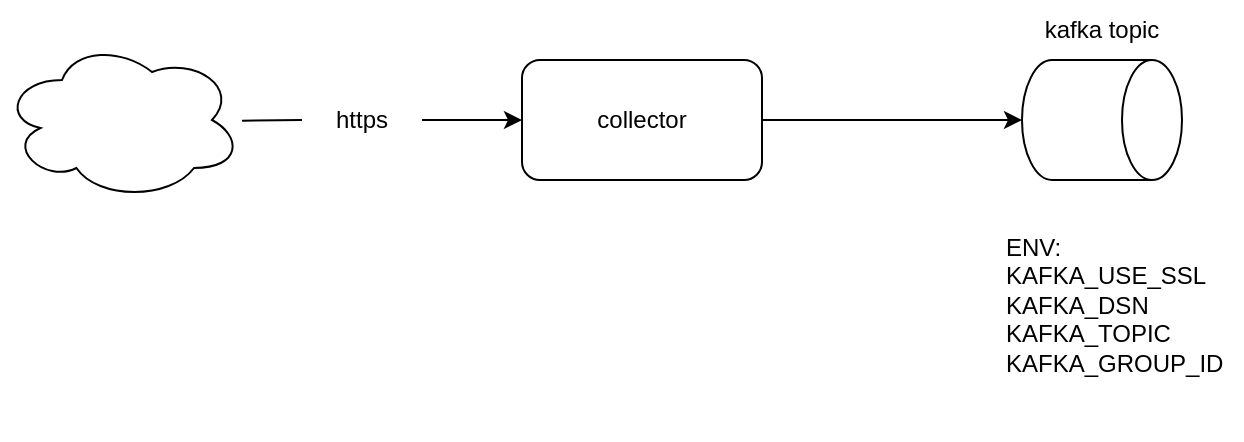 <mxfile>
    <diagram id="bB4rmRJFaX9rrxWqoIIk" name="Page-1">
        <mxGraphModel dx="1522" dy="804" grid="1" gridSize="10" guides="1" tooltips="1" connect="1" arrows="1" fold="1" page="1" pageScale="1" pageWidth="850" pageHeight="1100" math="0" shadow="0">
            <root>
                <mxCell id="0"/>
                <mxCell id="1" parent="0"/>
                <mxCell id="5" style="edgeStyle=none;html=1;startArrow=none;" edge="1" parent="1" source="6" target="3">
                    <mxGeometry relative="1" as="geometry"/>
                </mxCell>
                <mxCell id="2" value="" style="ellipse;shape=cloud;whiteSpace=wrap;html=1;" vertex="1" parent="1">
                    <mxGeometry x="80" y="150" width="120" height="80" as="geometry"/>
                </mxCell>
                <mxCell id="9" style="edgeStyle=none;html=1;" edge="1" parent="1" source="3" target="8">
                    <mxGeometry relative="1" as="geometry"/>
                </mxCell>
                <mxCell id="3" value="collector" style="rounded=1;whiteSpace=wrap;html=1;" vertex="1" parent="1">
                    <mxGeometry x="340" y="160" width="120" height="60" as="geometry"/>
                </mxCell>
                <mxCell id="6" value="https" style="text;html=1;strokeColor=none;fillColor=none;align=center;verticalAlign=middle;whiteSpace=wrap;rounded=0;" vertex="1" parent="1">
                    <mxGeometry x="230" y="175" width="60" height="30" as="geometry"/>
                </mxCell>
                <mxCell id="7" value="" style="edgeStyle=none;html=1;endArrow=none;" edge="1" parent="1" source="2" target="6">
                    <mxGeometry relative="1" as="geometry">
                        <mxPoint x="200" y="190" as="sourcePoint"/>
                        <mxPoint x="340" y="190" as="targetPoint"/>
                    </mxGeometry>
                </mxCell>
                <mxCell id="8" value="" style="shape=cylinder3;whiteSpace=wrap;html=1;boundedLbl=1;backgroundOutline=1;size=15;rotation=90;" vertex="1" parent="1">
                    <mxGeometry x="600" y="150" width="60" height="80" as="geometry"/>
                </mxCell>
                <mxCell id="10" value="kafka topic" style="text;html=1;strokeColor=none;fillColor=none;align=center;verticalAlign=middle;whiteSpace=wrap;rounded=0;" vertex="1" parent="1">
                    <mxGeometry x="600" y="130" width="60" height="30" as="geometry"/>
                </mxCell>
                <mxCell id="11" value="ENV:&lt;br&gt;KAFKA_USE_SSL&lt;br&gt;KAFKA_DSN&lt;br&gt;KAFKA_TOPIC&lt;br&gt;KAFKA_GROUP_ID" style="text;html=1;strokeColor=none;fillColor=none;align=left;verticalAlign=top;whiteSpace=wrap;rounded=0;" vertex="1" parent="1">
                    <mxGeometry x="580" y="240" width="120" height="110" as="geometry"/>
                </mxCell>
            </root>
        </mxGraphModel>
    </diagram>
</mxfile>